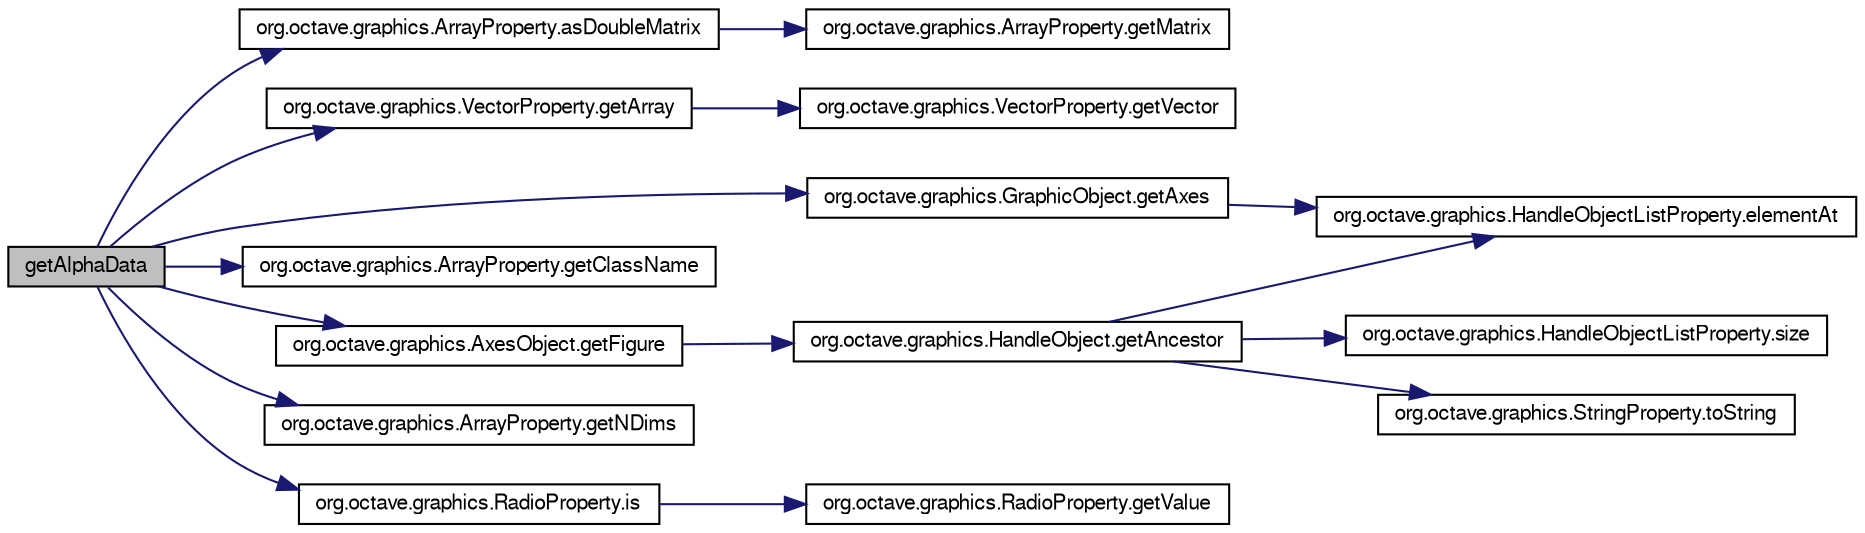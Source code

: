 digraph G
{
  edge [fontname="FreeSans",fontsize="10",labelfontname="FreeSans",labelfontsize="10"];
  node [fontname="FreeSans",fontsize="10",shape=record];
  rankdir="LR";
  Node1 [label="getAlphaData",height=0.2,width=0.4,color="black", fillcolor="grey75", style="filled" fontcolor="black"];
  Node1 -> Node2 [color="midnightblue",fontsize="10",style="solid",fontname="FreeSans"];
  Node2 [label="org.octave.graphics.ArrayProperty.asDoubleMatrix",height=0.2,width=0.4,color="black", fillcolor="white", style="filled",URL="$classorg_1_1octave_1_1graphics_1_1_array_property.html#a078145076af667204bc09b6e2d1aeb90"];
  Node2 -> Node3 [color="midnightblue",fontsize="10",style="solid",fontname="FreeSans"];
  Node3 [label="org.octave.graphics.ArrayProperty.getMatrix",height=0.2,width=0.4,color="black", fillcolor="white", style="filled",URL="$classorg_1_1octave_1_1graphics_1_1_array_property.html#a2fdfe9054915585f1e8b7aaf15b7bd52"];
  Node1 -> Node4 [color="midnightblue",fontsize="10",style="solid",fontname="FreeSans"];
  Node4 [label="org.octave.graphics.VectorProperty.getArray",height=0.2,width=0.4,color="black", fillcolor="white", style="filled",URL="$classorg_1_1octave_1_1graphics_1_1_vector_property.html#ac9573ab949db7e86c1b0bd502d50e9f1"];
  Node4 -> Node5 [color="midnightblue",fontsize="10",style="solid",fontname="FreeSans"];
  Node5 [label="org.octave.graphics.VectorProperty.getVector",height=0.2,width=0.4,color="black", fillcolor="white", style="filled",URL="$classorg_1_1octave_1_1graphics_1_1_vector_property.html#a4ee8a1258ab4c3158a01e1442835be2a"];
  Node1 -> Node6 [color="midnightblue",fontsize="10",style="solid",fontname="FreeSans"];
  Node6 [label="org.octave.graphics.GraphicObject.getAxes",height=0.2,width=0.4,color="black", fillcolor="white", style="filled",URL="$classorg_1_1octave_1_1graphics_1_1_graphic_object.html#a9107ca896fd1ded235d827b7281633de"];
  Node6 -> Node7 [color="midnightblue",fontsize="10",style="solid",fontname="FreeSans"];
  Node7 [label="org.octave.graphics.HandleObjectListProperty.elementAt",height=0.2,width=0.4,color="black", fillcolor="white", style="filled",URL="$classorg_1_1octave_1_1graphics_1_1_handle_object_list_property.html#ad4f83b73289f32a66f2d7c611f830616"];
  Node1 -> Node8 [color="midnightblue",fontsize="10",style="solid",fontname="FreeSans"];
  Node8 [label="org.octave.graphics.ArrayProperty.getClassName",height=0.2,width=0.4,color="black", fillcolor="white", style="filled",URL="$classorg_1_1octave_1_1graphics_1_1_array_property.html#a3e97a324df2af082cdb089491757ce11"];
  Node1 -> Node9 [color="midnightblue",fontsize="10",style="solid",fontname="FreeSans"];
  Node9 [label="org.octave.graphics.AxesObject.getFigure",height=0.2,width=0.4,color="black", fillcolor="white", style="filled",URL="$classorg_1_1octave_1_1graphics_1_1_axes_object.html#a8c5862d35f0f2b9d59483f1d211a9181"];
  Node9 -> Node10 [color="midnightblue",fontsize="10",style="solid",fontname="FreeSans"];
  Node10 [label="org.octave.graphics.HandleObject.getAncestor",height=0.2,width=0.4,color="black", fillcolor="white", style="filled",URL="$classorg_1_1octave_1_1graphics_1_1_handle_object.html#a0c4f85701a423d7bbedcde48b5e1b3a2"];
  Node10 -> Node7 [color="midnightblue",fontsize="10",style="solid",fontname="FreeSans"];
  Node10 -> Node11 [color="midnightblue",fontsize="10",style="solid",fontname="FreeSans"];
  Node11 [label="org.octave.graphics.HandleObjectListProperty.size",height=0.2,width=0.4,color="black", fillcolor="white", style="filled",URL="$classorg_1_1octave_1_1graphics_1_1_handle_object_list_property.html#af4b57d21919c42d55af03391f91a1c08"];
  Node10 -> Node12 [color="midnightblue",fontsize="10",style="solid",fontname="FreeSans"];
  Node12 [label="org.octave.graphics.StringProperty.toString",height=0.2,width=0.4,color="black", fillcolor="white", style="filled",URL="$classorg_1_1octave_1_1graphics_1_1_string_property.html#ad146fa8579a5f8a876c4688cc5a68520"];
  Node1 -> Node13 [color="midnightblue",fontsize="10",style="solid",fontname="FreeSans"];
  Node13 [label="org.octave.graphics.ArrayProperty.getNDims",height=0.2,width=0.4,color="black", fillcolor="white", style="filled",URL="$classorg_1_1octave_1_1graphics_1_1_array_property.html#acd41964f2cc1fbbb7e7a69c0ad550d71"];
  Node1 -> Node14 [color="midnightblue",fontsize="10",style="solid",fontname="FreeSans"];
  Node14 [label="org.octave.graphics.RadioProperty.is",height=0.2,width=0.4,color="black", fillcolor="white", style="filled",URL="$classorg_1_1octave_1_1graphics_1_1_radio_property.html#a6b679eb3fe87358e20dc354d8f0e06b7"];
  Node14 -> Node15 [color="midnightblue",fontsize="10",style="solid",fontname="FreeSans"];
  Node15 [label="org.octave.graphics.RadioProperty.getValue",height=0.2,width=0.4,color="black", fillcolor="white", style="filled",URL="$classorg_1_1octave_1_1graphics_1_1_radio_property.html#a574b29843fb09dff2bf8edd82341f051"];
}
